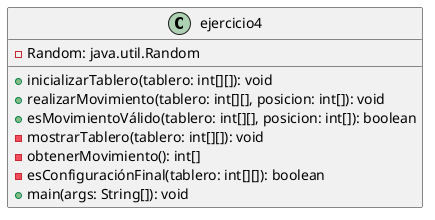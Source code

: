 @startuml
class ejercicio4 {
  -Random: java.util.Random
  +inicializarTablero(tablero: int[][]): void
  +realizarMovimiento(tablero: int[][], posicion: int[]): void
  +esMovimientoVálido(tablero: int[][], posicion: int[]): boolean
  -mostrarTablero(tablero: int[][]): void
  -obtenerMovimiento(): int[]
  -esConfiguraciónFinal(tablero: int[][]): boolean
  +main(args: String[]): void
}
@enduml